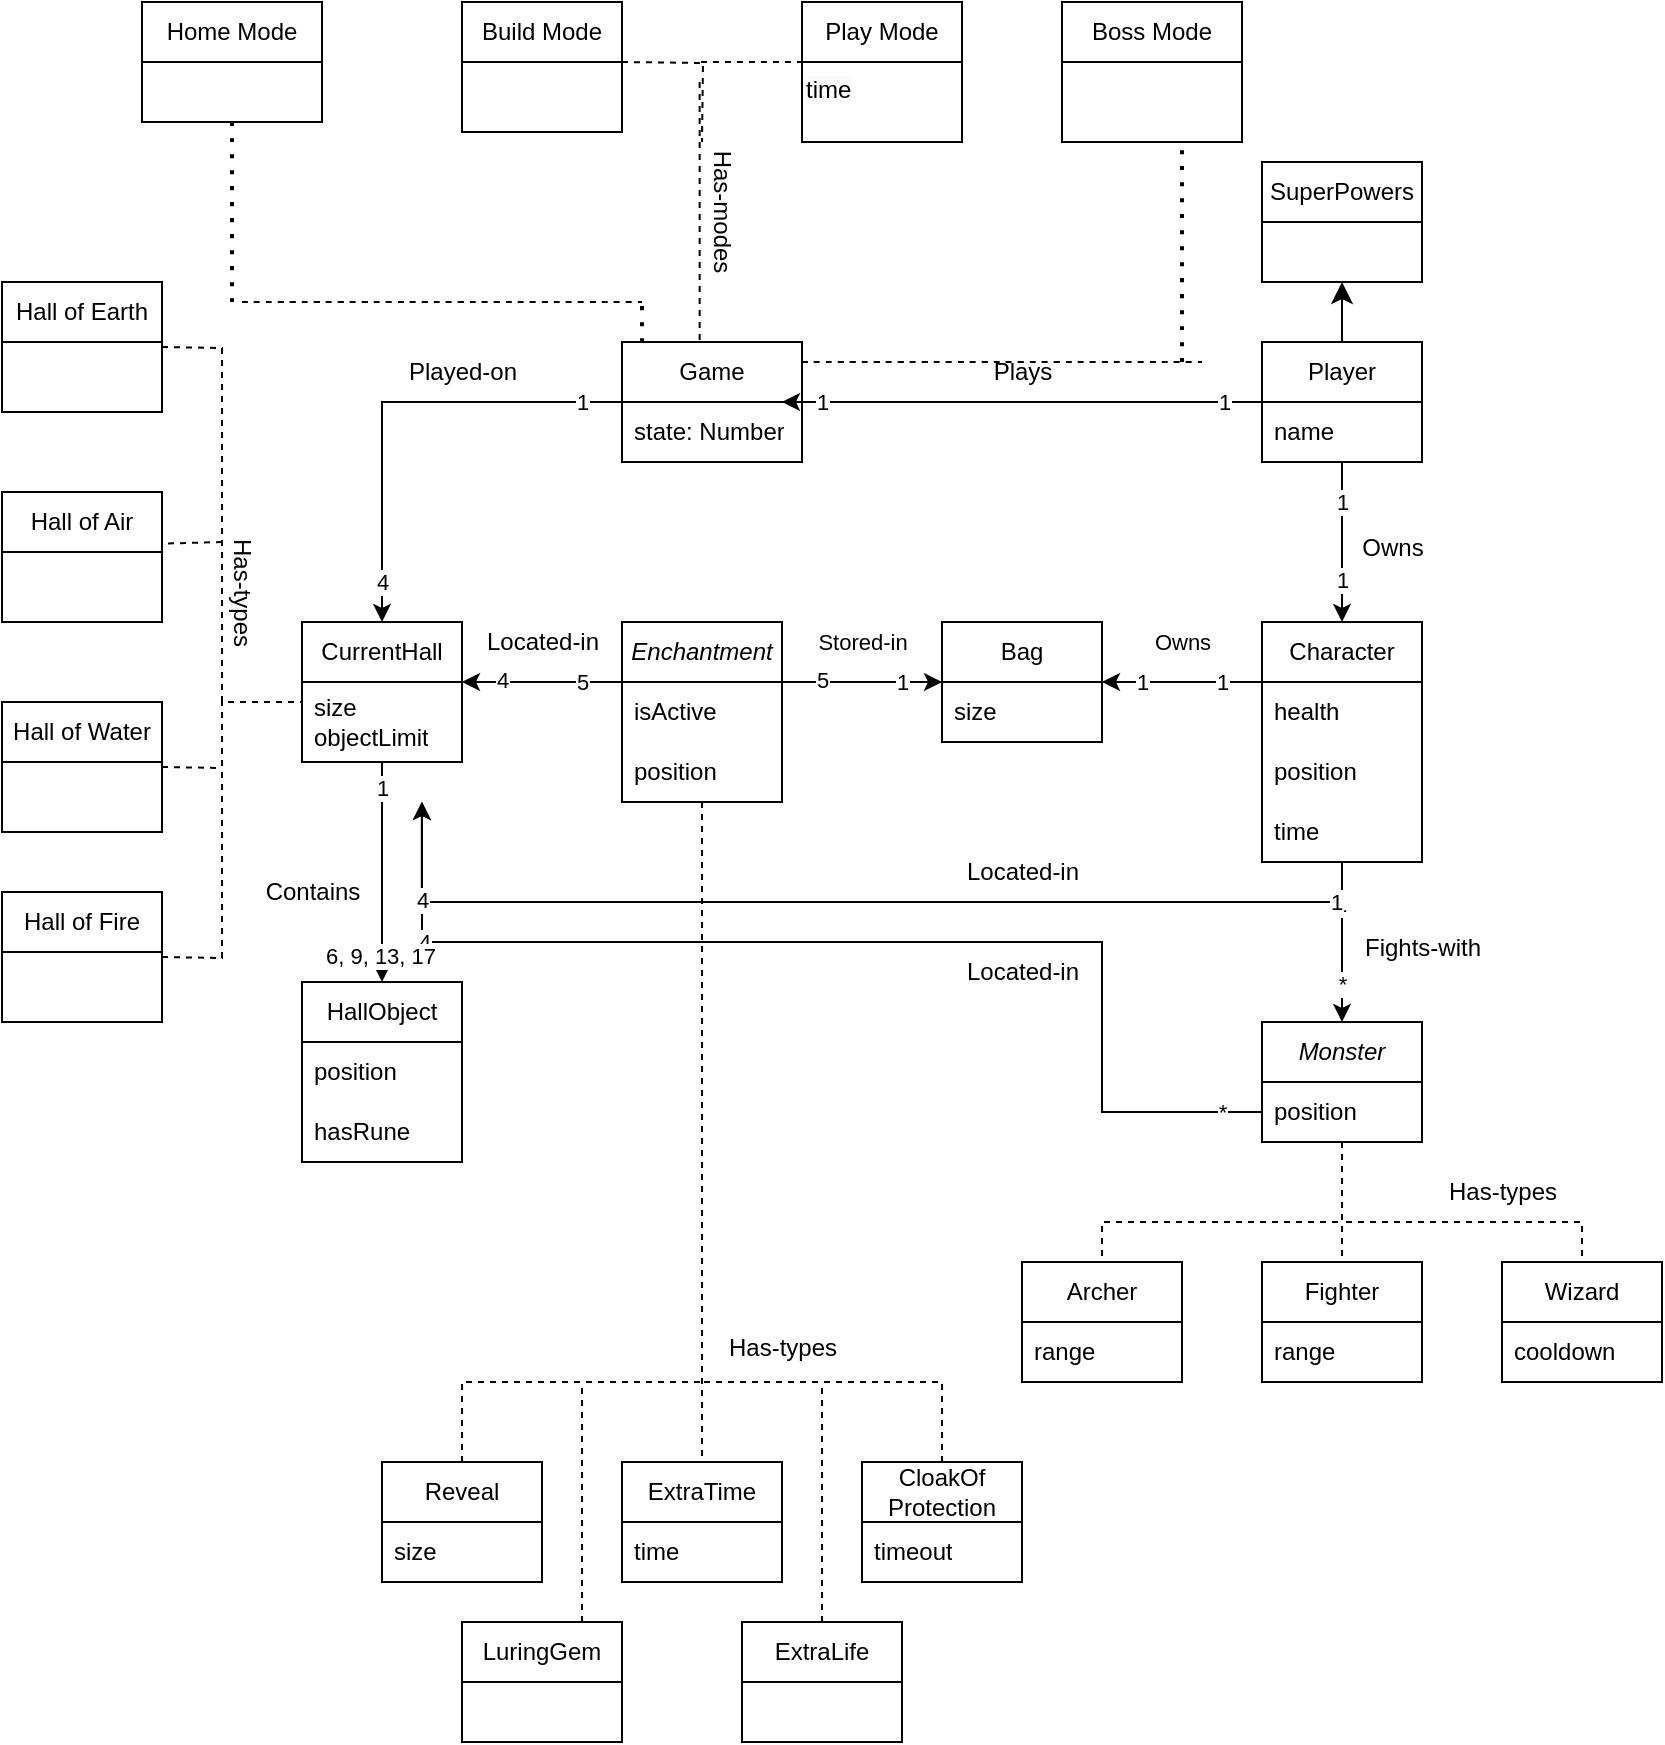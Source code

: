 <mxfile version="26.0.5">
  <diagram id="r8StI41gAjKJ_KKMtLnY" name="Detailed Domain Objects">
    <mxGraphModel dx="811" dy="632" grid="1" gridSize="10" guides="1" tooltips="1" connect="1" arrows="1" fold="1" page="1" pageScale="1" pageWidth="850" pageHeight="1100" math="0" shadow="0">
      <root>
        <mxCell id="0" />
        <mxCell id="1" parent="0" />
        <mxCell id="TjRaZC3jn_KxcwbMrIzf-22" value="" style="edgeStyle=orthogonalEdgeStyle;rounded=0;orthogonalLoop=1;jettySize=auto;html=1;" parent="1" source="0Rh8V5HHN-aJFmxf6Aqr-1" target="TjRaZC3jn_KxcwbMrIzf-15" edge="1">
          <mxGeometry relative="1" as="geometry">
            <Array as="points">
              <mxPoint x="600" y="410" />
              <mxPoint x="600" y="410" />
            </Array>
          </mxGeometry>
        </mxCell>
        <mxCell id="TjRaZC3jn_KxcwbMrIzf-27" value="1" style="edgeLabel;html=1;align=center;verticalAlign=middle;resizable=0;points=[];" parent="TjRaZC3jn_KxcwbMrIzf-22" vertex="1" connectable="0">
          <mxGeometry x="-0.741" relative="1" as="geometry">
            <mxPoint x="-10" as="offset" />
          </mxGeometry>
        </mxCell>
        <mxCell id="TjRaZC3jn_KxcwbMrIzf-28" value="1" style="edgeLabel;html=1;align=center;verticalAlign=middle;resizable=0;points=[];" parent="TjRaZC3jn_KxcwbMrIzf-22" vertex="1" connectable="0">
          <mxGeometry x="0.502" relative="1" as="geometry">
            <mxPoint as="offset" />
          </mxGeometry>
        </mxCell>
        <mxCell id="TjRaZC3jn_KxcwbMrIzf-95" value="Owns" style="edgeLabel;html=1;align=center;verticalAlign=middle;resizable=0;points=[];" parent="TjRaZC3jn_KxcwbMrIzf-22" vertex="1" connectable="0">
          <mxGeometry x="0.121" relative="1" as="geometry">
            <mxPoint x="5" y="-20" as="offset" />
          </mxGeometry>
        </mxCell>
        <mxCell id="g17bpL9wYoFB-NFb3FNg-5" style="edgeStyle=orthogonalEdgeStyle;rounded=0;orthogonalLoop=1;jettySize=auto;html=1;entryX=0.5;entryY=0;entryDx=0;entryDy=0;" parent="1" source="0Rh8V5HHN-aJFmxf6Aqr-1" target="g17bpL9wYoFB-NFb3FNg-1" edge="1">
          <mxGeometry relative="1" as="geometry" />
        </mxCell>
        <mxCell id="_4MEU1xwUwrtrg2qVa-n-15" value="1" style="edgeLabel;html=1;align=center;verticalAlign=middle;resizable=0;points=[];" parent="g17bpL9wYoFB-NFb3FNg-5" vertex="1" connectable="0">
          <mxGeometry x="-0.766" y="-1" relative="1" as="geometry">
            <mxPoint y="11" as="offset" />
          </mxGeometry>
        </mxCell>
        <mxCell id="_4MEU1xwUwrtrg2qVa-n-16" value="*" style="edgeLabel;html=1;align=center;verticalAlign=middle;resizable=0;points=[];" parent="g17bpL9wYoFB-NFb3FNg-5" vertex="1" connectable="0">
          <mxGeometry x="0.734" relative="1" as="geometry">
            <mxPoint y="-9" as="offset" />
          </mxGeometry>
        </mxCell>
        <mxCell id="0Rh8V5HHN-aJFmxf6Aqr-1" value="&lt;span style=&quot;font-weight: normal;&quot;&gt;Character&lt;/span&gt;" style="swimlane;fontStyle=1;childLayout=stackLayout;horizontal=1;startSize=30;horizontalStack=0;resizeParent=1;resizeParentMax=0;resizeLast=0;collapsible=1;marginBottom=0;whiteSpace=wrap;html=1;" parent="1" vertex="1">
          <mxGeometry x="640" y="380" width="80" height="120" as="geometry">
            <mxRectangle x="440" y="200" width="70" height="30" as="alternateBounds" />
          </mxGeometry>
        </mxCell>
        <mxCell id="0Rh8V5HHN-aJFmxf6Aqr-2" value="health" style="text;strokeColor=none;fillColor=none;align=left;verticalAlign=middle;spacingLeft=4;spacingRight=4;overflow=hidden;points=[[0,0.5],[1,0.5]];portConstraint=eastwest;rotatable=0;whiteSpace=wrap;html=1;" parent="0Rh8V5HHN-aJFmxf6Aqr-1" vertex="1">
          <mxGeometry y="30" width="80" height="30" as="geometry" />
        </mxCell>
        <mxCell id="SwJz4r6C3m7XHFzL_v_7-4" value="position" style="text;strokeColor=none;fillColor=none;align=left;verticalAlign=middle;spacingLeft=4;spacingRight=4;overflow=hidden;points=[[0,0.5],[1,0.5]];portConstraint=eastwest;rotatable=0;whiteSpace=wrap;html=1;" parent="0Rh8V5HHN-aJFmxf6Aqr-1" vertex="1">
          <mxGeometry y="60" width="80" height="30" as="geometry" />
        </mxCell>
        <mxCell id="TjRaZC3jn_KxcwbMrIzf-1" value="time" style="text;strokeColor=none;fillColor=none;align=left;verticalAlign=middle;spacingLeft=4;spacingRight=4;overflow=hidden;points=[[0,0.5],[1,0.5]];portConstraint=eastwest;rotatable=0;whiteSpace=wrap;html=1;" parent="0Rh8V5HHN-aJFmxf6Aqr-1" vertex="1">
          <mxGeometry y="90" width="80" height="30" as="geometry" />
        </mxCell>
        <mxCell id="aRfdHokwUmLGLlGSiAN2-11" style="edgeStyle=orthogonalEdgeStyle;rounded=0;orthogonalLoop=1;jettySize=auto;html=1;entryX=0.5;entryY=0;entryDx=0;entryDy=0;dashed=1;endArrow=none;endFill=0;exitX=0.5;exitY=1;exitDx=0;exitDy=0;exitPerimeter=0;" parent="1" source="aRfdHokwUmLGLlGSiAN2-21" target="aRfdHokwUmLGLlGSiAN2-3" edge="1">
          <mxGeometry relative="1" as="geometry">
            <mxPoint x="360" y="500.24" as="sourcePoint" />
          </mxGeometry>
        </mxCell>
        <mxCell id="TjRaZC3jn_KxcwbMrIzf-24" value="" style="edgeStyle=orthogonalEdgeStyle;rounded=0;orthogonalLoop=1;jettySize=auto;html=1;endArrow=none;endFill=0;startArrow=classic;startFill=1;" parent="1" source="TjRaZC3jn_KxcwbMrIzf-14" edge="1">
          <mxGeometry relative="1" as="geometry">
            <mxPoint x="400" y="410.043" as="targetPoint" />
            <Array as="points">
              <mxPoint x="460" y="410" />
              <mxPoint x="460" y="410" />
            </Array>
          </mxGeometry>
        </mxCell>
        <mxCell id="TjRaZC3jn_KxcwbMrIzf-29" value="1" style="edgeLabel;html=1;align=center;verticalAlign=middle;resizable=0;points=[];" parent="TjRaZC3jn_KxcwbMrIzf-24" vertex="1" connectable="0">
          <mxGeometry x="-0.495" relative="1" as="geometry">
            <mxPoint as="offset" />
          </mxGeometry>
        </mxCell>
        <mxCell id="TjRaZC3jn_KxcwbMrIzf-30" value="5" style="edgeLabel;html=1;align=center;verticalAlign=middle;resizable=0;points=[];" parent="TjRaZC3jn_KxcwbMrIzf-24" vertex="1" connectable="0">
          <mxGeometry x="0.5" y="-1" relative="1" as="geometry">
            <mxPoint as="offset" />
          </mxGeometry>
        </mxCell>
        <mxCell id="TjRaZC3jn_KxcwbMrIzf-14" value="Bag" style="swimlane;fontStyle=0;childLayout=stackLayout;horizontal=1;startSize=30;horizontalStack=0;resizeParent=1;resizeParentMax=0;resizeLast=0;collapsible=1;marginBottom=0;whiteSpace=wrap;html=1;" parent="1" vertex="1">
          <mxGeometry x="480" y="380" width="80" height="60" as="geometry" />
        </mxCell>
        <mxCell id="TjRaZC3jn_KxcwbMrIzf-15" value="size" style="text;strokeColor=none;fillColor=none;align=left;verticalAlign=middle;spacingLeft=4;spacingRight=4;overflow=hidden;points=[[0,0.5],[1,0.5]];portConstraint=eastwest;rotatable=0;whiteSpace=wrap;html=1;" parent="TjRaZC3jn_KxcwbMrIzf-14" vertex="1">
          <mxGeometry y="30" width="80" height="30" as="geometry" />
        </mxCell>
        <mxCell id="TjRaZC3jn_KxcwbMrIzf-96" value="Stored-in" style="edgeLabel;html=1;align=center;verticalAlign=middle;resizable=0;points=[];" parent="1" vertex="1" connectable="0">
          <mxGeometry x="440" y="390" as="geometry" />
        </mxCell>
        <mxCell id="ca2DVE8kGFUFVi8s4Go_-4" style="edgeStyle=orthogonalEdgeStyle;rounded=0;orthogonalLoop=1;jettySize=auto;html=1;entryX=0.5;entryY=0;entryDx=0;entryDy=0;" parent="1" source="ca2DVE8kGFUFVi8s4Go_-1" target="0Rh8V5HHN-aJFmxf6Aqr-1" edge="1">
          <mxGeometry relative="1" as="geometry" />
        </mxCell>
        <mxCell id="ca2DVE8kGFUFVi8s4Go_-6" value="1" style="edgeLabel;html=1;align=center;verticalAlign=middle;resizable=0;points=[];" parent="ca2DVE8kGFUFVi8s4Go_-4" vertex="1" connectable="0">
          <mxGeometry x="-0.512" relative="1" as="geometry">
            <mxPoint as="offset" />
          </mxGeometry>
        </mxCell>
        <mxCell id="ca2DVE8kGFUFVi8s4Go_-7" value="1" style="edgeLabel;html=1;align=center;verticalAlign=middle;resizable=0;points=[];" parent="ca2DVE8kGFUFVi8s4Go_-4" vertex="1" connectable="0">
          <mxGeometry x="0.457" y="1" relative="1" as="geometry">
            <mxPoint x="-1" as="offset" />
          </mxGeometry>
        </mxCell>
        <mxCell id="ca2DVE8kGFUFVi8s4Go_-1" value="Player" style="swimlane;fontStyle=0;childLayout=stackLayout;horizontal=1;startSize=30;horizontalStack=0;resizeParent=1;resizeParentMax=0;resizeLast=0;collapsible=1;marginBottom=0;whiteSpace=wrap;html=1;" parent="1" vertex="1">
          <mxGeometry x="640" y="240" width="80" height="60" as="geometry">
            <mxRectangle x="90" y="220" width="70" height="30" as="alternateBounds" />
          </mxGeometry>
        </mxCell>
        <mxCell id="ca2DVE8kGFUFVi8s4Go_-2" value="name" style="text;strokeColor=none;fillColor=none;align=left;verticalAlign=middle;spacingLeft=4;spacingRight=4;overflow=hidden;points=[[0,0.5],[1,0.5]];portConstraint=eastwest;rotatable=0;whiteSpace=wrap;html=1;" parent="ca2DVE8kGFUFVi8s4Go_-1" vertex="1">
          <mxGeometry y="30" width="80" height="30" as="geometry" />
        </mxCell>
        <mxCell id="ca2DVE8kGFUFVi8s4Go_-8" value="Owns" style="text;html=1;align=center;verticalAlign=middle;resizable=0;points=[];autosize=1;strokeColor=none;fillColor=none;" parent="1" vertex="1">
          <mxGeometry x="680" y="328" width="50" height="30" as="geometry" />
        </mxCell>
        <mxCell id="_4MEU1xwUwrtrg2qVa-n-11" style="edgeStyle=orthogonalEdgeStyle;rounded=0;orthogonalLoop=1;jettySize=auto;html=1;entryX=0.5;entryY=0;entryDx=0;entryDy=0;endArrow=none;endFill=0;dashed=1;" parent="1" source="g17bpL9wYoFB-NFb3FNg-1" target="_4MEU1xwUwrtrg2qVa-n-4" edge="1">
          <mxGeometry relative="1" as="geometry" />
        </mxCell>
        <mxCell id="_4MEU1xwUwrtrg2qVa-n-12" style="edgeStyle=orthogonalEdgeStyle;rounded=0;orthogonalLoop=1;jettySize=auto;html=1;entryX=0.5;entryY=0;entryDx=0;entryDy=0;endArrow=none;endFill=0;dashed=1;" parent="1" source="g17bpL9wYoFB-NFb3FNg-1" target="_4MEU1xwUwrtrg2qVa-n-1" edge="1">
          <mxGeometry relative="1" as="geometry">
            <Array as="points">
              <mxPoint x="680" y="680" />
              <mxPoint x="560" y="680" />
            </Array>
          </mxGeometry>
        </mxCell>
        <mxCell id="_4MEU1xwUwrtrg2qVa-n-13" style="edgeStyle=orthogonalEdgeStyle;rounded=0;orthogonalLoop=1;jettySize=auto;html=1;endArrow=none;endFill=0;dashed=1;" parent="1" source="g17bpL9wYoFB-NFb3FNg-1" target="_4MEU1xwUwrtrg2qVa-n-7" edge="1">
          <mxGeometry relative="1" as="geometry">
            <Array as="points">
              <mxPoint x="680" y="680" />
              <mxPoint x="800" y="680" />
            </Array>
          </mxGeometry>
        </mxCell>
        <mxCell id="g17bpL9wYoFB-NFb3FNg-1" value="&lt;i&gt;Monster&lt;/i&gt;" style="swimlane;fontStyle=0;childLayout=stackLayout;horizontal=1;startSize=30;horizontalStack=0;resizeParent=1;resizeParentMax=0;resizeLast=0;collapsible=1;marginBottom=0;whiteSpace=wrap;html=1;" parent="1" vertex="1">
          <mxGeometry x="640" y="580" width="80" height="60" as="geometry" />
        </mxCell>
        <mxCell id="gsJrrwT2Hb-L0x3gSjcv-2" style="edgeStyle=orthogonalEdgeStyle;rounded=0;orthogonalLoop=1;jettySize=auto;html=1;" parent="g17bpL9wYoFB-NFb3FNg-1" source="g17bpL9wYoFB-NFb3FNg-2" edge="1">
          <mxGeometry relative="1" as="geometry">
            <mxPoint x="-420" y="-110" as="targetPoint" />
            <Array as="points">
              <mxPoint x="-80" y="45" />
              <mxPoint x="-80" y="-40" />
              <mxPoint x="-420" y="-40" />
            </Array>
          </mxGeometry>
        </mxCell>
        <mxCell id="gsJrrwT2Hb-L0x3gSjcv-3" value="4" style="edgeLabel;html=1;align=center;verticalAlign=middle;resizable=0;points=[];" parent="gsJrrwT2Hb-L0x3gSjcv-2" vertex="1" connectable="0">
          <mxGeometry x="0.754" relative="1" as="geometry">
            <mxPoint as="offset" />
          </mxGeometry>
        </mxCell>
        <mxCell id="gsJrrwT2Hb-L0x3gSjcv-4" value="*" style="edgeLabel;html=1;align=center;verticalAlign=middle;resizable=0;points=[];" parent="gsJrrwT2Hb-L0x3gSjcv-2" vertex="1" connectable="0">
          <mxGeometry x="-0.931" relative="1" as="geometry">
            <mxPoint as="offset" />
          </mxGeometry>
        </mxCell>
        <mxCell id="g17bpL9wYoFB-NFb3FNg-2" value="position" style="text;strokeColor=none;fillColor=none;align=left;verticalAlign=middle;spacingLeft=4;spacingRight=4;overflow=hidden;points=[[0,0.5],[1,0.5]];portConstraint=eastwest;rotatable=0;whiteSpace=wrap;html=1;" parent="g17bpL9wYoFB-NFb3FNg-1" vertex="1">
          <mxGeometry y="30" width="80" height="30" as="geometry" />
        </mxCell>
        <mxCell id="g17bpL9wYoFB-NFb3FNg-6" value="Fights-with" style="text;html=1;align=center;verticalAlign=middle;resizable=0;points=[];autosize=1;strokeColor=none;fillColor=none;" parent="1" vertex="1">
          <mxGeometry x="680" y="528" width="80" height="30" as="geometry" />
        </mxCell>
        <mxCell id="_4MEU1xwUwrtrg2qVa-n-1" value="Archer" style="swimlane;fontStyle=0;childLayout=stackLayout;horizontal=1;startSize=30;horizontalStack=0;resizeParent=1;resizeParentMax=0;resizeLast=0;collapsible=1;marginBottom=0;whiteSpace=wrap;html=1;" parent="1" vertex="1">
          <mxGeometry x="520" y="700" width="80" height="60" as="geometry" />
        </mxCell>
        <mxCell id="_4MEU1xwUwrtrg2qVa-n-2" value="range" style="text;strokeColor=none;fillColor=none;align=left;verticalAlign=middle;spacingLeft=4;spacingRight=4;overflow=hidden;points=[[0,0.5],[1,0.5]];portConstraint=eastwest;rotatable=0;whiteSpace=wrap;html=1;" parent="_4MEU1xwUwrtrg2qVa-n-1" vertex="1">
          <mxGeometry y="30" width="80" height="30" as="geometry" />
        </mxCell>
        <mxCell id="_4MEU1xwUwrtrg2qVa-n-4" value="Fighter" style="swimlane;fontStyle=0;childLayout=stackLayout;horizontal=1;startSize=30;horizontalStack=0;resizeParent=1;resizeParentMax=0;resizeLast=0;collapsible=1;marginBottom=0;whiteSpace=wrap;html=1;" parent="1" vertex="1">
          <mxGeometry x="640" y="700" width="80" height="60" as="geometry" />
        </mxCell>
        <mxCell id="ItgQDGXRKdamBDzKoLlT-3" value="range" style="text;strokeColor=none;fillColor=none;align=left;verticalAlign=middle;spacingLeft=4;spacingRight=4;overflow=hidden;points=[[0,0.5],[1,0.5]];portConstraint=eastwest;rotatable=0;whiteSpace=wrap;html=1;" parent="_4MEU1xwUwrtrg2qVa-n-4" vertex="1">
          <mxGeometry y="30" width="80" height="30" as="geometry" />
        </mxCell>
        <mxCell id="_4MEU1xwUwrtrg2qVa-n-7" value="Wizard" style="swimlane;fontStyle=0;childLayout=stackLayout;horizontal=1;startSize=30;horizontalStack=0;resizeParent=1;resizeParentMax=0;resizeLast=0;collapsible=1;marginBottom=0;whiteSpace=wrap;html=1;" parent="1" vertex="1">
          <mxGeometry x="760" y="700" width="80" height="60" as="geometry" />
        </mxCell>
        <mxCell id="_4MEU1xwUwrtrg2qVa-n-9" value="cooldown" style="text;strokeColor=none;fillColor=none;align=left;verticalAlign=middle;spacingLeft=4;spacingRight=4;overflow=hidden;points=[[0,0.5],[1,0.5]];portConstraint=eastwest;rotatable=0;whiteSpace=wrap;html=1;" parent="_4MEU1xwUwrtrg2qVa-n-7" vertex="1">
          <mxGeometry y="30" width="80" height="30" as="geometry" />
        </mxCell>
        <mxCell id="_4MEU1xwUwrtrg2qVa-n-14" value="Has-types" style="text;html=1;align=center;verticalAlign=middle;resizable=0;points=[];autosize=1;strokeColor=none;fillColor=none;" parent="1" vertex="1">
          <mxGeometry x="720" y="650" width="80" height="30" as="geometry" />
        </mxCell>
        <mxCell id="_x8hiutBH-JmUz55GsaO-1" value="&lt;span style=&quot;font-weight: 400;&quot;&gt;Game&lt;/span&gt;" style="swimlane;fontStyle=1;childLayout=stackLayout;horizontal=1;startSize=30;horizontalStack=0;resizeParent=1;resizeParentMax=0;resizeLast=0;collapsible=1;marginBottom=0;whiteSpace=wrap;html=1;" parent="1" vertex="1">
          <mxGeometry x="320" y="240" width="90" height="60" as="geometry">
            <mxRectangle x="90" y="220" width="70" height="30" as="alternateBounds" />
          </mxGeometry>
        </mxCell>
        <mxCell id="ItgQDGXRKdamBDzKoLlT-4" value="state: Number" style="text;strokeColor=none;fillColor=none;align=left;verticalAlign=middle;spacingLeft=4;spacingRight=4;overflow=hidden;points=[[0,0.5],[1,0.5]];portConstraint=eastwest;rotatable=0;whiteSpace=wrap;html=1;" parent="_x8hiutBH-JmUz55GsaO-1" vertex="1">
          <mxGeometry y="30" width="90" height="30" as="geometry" />
        </mxCell>
        <mxCell id="810sG7xn7kx9q1Y_Kwxc-1" style="edgeStyle=orthogonalEdgeStyle;rounded=0;orthogonalLoop=1;jettySize=auto;html=1;" parent="1" source="ca2DVE8kGFUFVi8s4Go_-2" edge="1">
          <mxGeometry relative="1" as="geometry">
            <mxPoint x="400" y="270" as="targetPoint" />
            <Array as="points">
              <mxPoint x="400" y="270" />
            </Array>
          </mxGeometry>
        </mxCell>
        <mxCell id="810sG7xn7kx9q1Y_Kwxc-2" value="1" style="edgeLabel;html=1;align=center;verticalAlign=middle;resizable=0;points=[];" parent="810sG7xn7kx9q1Y_Kwxc-1" vertex="1" connectable="0">
          <mxGeometry x="-0.836" relative="1" as="geometry">
            <mxPoint as="offset" />
          </mxGeometry>
        </mxCell>
        <mxCell id="810sG7xn7kx9q1Y_Kwxc-3" value="1" style="edgeLabel;html=1;align=center;verticalAlign=middle;resizable=0;points=[];" parent="810sG7xn7kx9q1Y_Kwxc-1" vertex="1" connectable="0">
          <mxGeometry x="0.833" relative="1" as="geometry">
            <mxPoint as="offset" />
          </mxGeometry>
        </mxCell>
        <mxCell id="810sG7xn7kx9q1Y_Kwxc-4" value="Plays" style="text;html=1;align=center;verticalAlign=middle;resizable=0;points=[];autosize=1;strokeColor=none;fillColor=none;" parent="1" vertex="1">
          <mxGeometry x="495" y="240" width="50" height="30" as="geometry" />
        </mxCell>
        <mxCell id="b-oPddhFN45rorg31LUu-21" style="edgeStyle=orthogonalEdgeStyle;rounded=0;orthogonalLoop=1;jettySize=auto;html=1;entryX=0.5;entryY=0;entryDx=0;entryDy=0;" parent="1" source="810sG7xn7kx9q1Y_Kwxc-10" target="b-oPddhFN45rorg31LUu-17" edge="1">
          <mxGeometry relative="1" as="geometry" />
        </mxCell>
        <mxCell id="b-oPddhFN45rorg31LUu-22" value="1" style="edgeLabel;html=1;align=center;verticalAlign=middle;resizable=0;points=[];" parent="b-oPddhFN45rorg31LUu-21" vertex="1" connectable="0">
          <mxGeometry x="-0.771" relative="1" as="geometry">
            <mxPoint as="offset" />
          </mxGeometry>
        </mxCell>
        <mxCell id="b-oPddhFN45rorg31LUu-23" value="6, 9, 13, 17" style="edgeLabel;html=1;align=center;verticalAlign=middle;resizable=0;points=[];" parent="b-oPddhFN45rorg31LUu-21" vertex="1" connectable="0">
          <mxGeometry x="0.761" y="-1" relative="1" as="geometry">
            <mxPoint as="offset" />
          </mxGeometry>
        </mxCell>
        <mxCell id="810sG7xn7kx9q1Y_Kwxc-10" value="&lt;span style=&quot;font-weight: normal;&quot;&gt;CurrentHall&lt;/span&gt;" style="swimlane;fontStyle=1;childLayout=stackLayout;horizontal=1;startSize=30;horizontalStack=0;resizeParent=1;resizeParentMax=0;resizeLast=0;collapsible=1;marginBottom=0;whiteSpace=wrap;html=1;" parent="1" vertex="1">
          <mxGeometry x="160" y="380" width="80" height="70" as="geometry">
            <mxRectangle x="90" y="220" width="70" height="30" as="alternateBounds" />
          </mxGeometry>
        </mxCell>
        <mxCell id="810sG7xn7kx9q1Y_Kwxc-11" value="size&lt;div&gt;objectLimit&lt;/div&gt;" style="text;strokeColor=none;fillColor=none;align=left;verticalAlign=middle;spacingLeft=4;spacingRight=4;overflow=hidden;points=[[0,0.5],[1,0.5]];portConstraint=eastwest;rotatable=0;whiteSpace=wrap;html=1;" parent="810sG7xn7kx9q1Y_Kwxc-10" vertex="1">
          <mxGeometry y="30" width="80" height="40" as="geometry" />
        </mxCell>
        <mxCell id="810sG7xn7kx9q1Y_Kwxc-13" style="edgeStyle=orthogonalEdgeStyle;rounded=0;orthogonalLoop=1;jettySize=auto;html=1;" parent="1" edge="1">
          <mxGeometry relative="1" as="geometry">
            <mxPoint x="320" y="410.043" as="sourcePoint" />
            <mxPoint x="240" y="410" as="targetPoint" />
            <Array as="points">
              <mxPoint x="240" y="410" />
            </Array>
          </mxGeometry>
        </mxCell>
        <mxCell id="810sG7xn7kx9q1Y_Kwxc-15" value="5" style="edgeLabel;html=1;align=center;verticalAlign=middle;resizable=0;points=[];" parent="810sG7xn7kx9q1Y_Kwxc-13" vertex="1" connectable="0">
          <mxGeometry x="-0.747" relative="1" as="geometry">
            <mxPoint x="-10" as="offset" />
          </mxGeometry>
        </mxCell>
        <mxCell id="810sG7xn7kx9q1Y_Kwxc-16" value="4" style="edgeLabel;html=1;align=center;verticalAlign=middle;resizable=0;points=[];" parent="810sG7xn7kx9q1Y_Kwxc-13" vertex="1" connectable="0">
          <mxGeometry x="0.513" y="-1" relative="1" as="geometry">
            <mxPoint as="offset" />
          </mxGeometry>
        </mxCell>
        <mxCell id="810sG7xn7kx9q1Y_Kwxc-14" style="edgeStyle=orthogonalEdgeStyle;rounded=0;orthogonalLoop=1;jettySize=auto;html=1;entryX=0.5;entryY=0;entryDx=0;entryDy=0;" parent="1" target="810sG7xn7kx9q1Y_Kwxc-10" edge="1">
          <mxGeometry relative="1" as="geometry">
            <mxPoint x="320" y="270" as="sourcePoint" />
            <Array as="points">
              <mxPoint x="200" y="270" />
            </Array>
          </mxGeometry>
        </mxCell>
        <mxCell id="810sG7xn7kx9q1Y_Kwxc-18" value="1" style="edgeLabel;html=1;align=center;verticalAlign=middle;resizable=0;points=[];" parent="810sG7xn7kx9q1Y_Kwxc-14" vertex="1" connectable="0">
          <mxGeometry x="-0.827" relative="1" as="geometry">
            <mxPoint as="offset" />
          </mxGeometry>
        </mxCell>
        <mxCell id="810sG7xn7kx9q1Y_Kwxc-19" value="4" style="edgeLabel;html=1;align=center;verticalAlign=middle;resizable=0;points=[];" parent="810sG7xn7kx9q1Y_Kwxc-14" vertex="1" connectable="0">
          <mxGeometry x="0.824" relative="1" as="geometry">
            <mxPoint as="offset" />
          </mxGeometry>
        </mxCell>
        <mxCell id="810sG7xn7kx9q1Y_Kwxc-17" value="Located-in" style="text;html=1;align=center;verticalAlign=middle;resizable=0;points=[];autosize=1;strokeColor=none;fillColor=none;" parent="1" vertex="1">
          <mxGeometry x="240" y="375" width="80" height="30" as="geometry" />
        </mxCell>
        <mxCell id="810sG7xn7kx9q1Y_Kwxc-20" value="Played-on" style="text;html=1;align=center;verticalAlign=middle;resizable=0;points=[];autosize=1;strokeColor=none;fillColor=none;" parent="1" vertex="1">
          <mxGeometry x="200" y="240" width="80" height="30" as="geometry" />
        </mxCell>
        <mxCell id="b-oPddhFN45rorg31LUu-1" style="edgeStyle=orthogonalEdgeStyle;rounded=0;orthogonalLoop=1;jettySize=auto;html=1;entryX=0.749;entryY=0.995;entryDx=0;entryDy=0;entryPerimeter=0;" parent="1" source="0Rh8V5HHN-aJFmxf6Aqr-1" edge="1">
          <mxGeometry relative="1" as="geometry">
            <Array as="points">
              <mxPoint x="680" y="520" />
              <mxPoint x="220" y="520" />
            </Array>
            <mxPoint x="219.92" y="469.85" as="targetPoint" />
          </mxGeometry>
        </mxCell>
        <mxCell id="b-oPddhFN45rorg31LUu-2" value="1" style="edgeLabel;html=1;align=center;verticalAlign=middle;resizable=0;points=[];" parent="b-oPddhFN45rorg31LUu-1" vertex="1" connectable="0">
          <mxGeometry x="-0.912" relative="1" as="geometry">
            <mxPoint as="offset" />
          </mxGeometry>
        </mxCell>
        <mxCell id="b-oPddhFN45rorg31LUu-3" value="4" style="edgeLabel;html=1;align=center;verticalAlign=middle;resizable=0;points=[];" parent="b-oPddhFN45rorg31LUu-1" vertex="1" connectable="0">
          <mxGeometry x="0.816" relative="1" as="geometry">
            <mxPoint as="offset" />
          </mxGeometry>
        </mxCell>
        <mxCell id="b-oPddhFN45rorg31LUu-17" value="&lt;span style=&quot;font-weight: 400;&quot;&gt;HallObject&lt;/span&gt;" style="swimlane;fontStyle=1;childLayout=stackLayout;horizontal=1;startSize=30;horizontalStack=0;resizeParent=1;resizeParentMax=0;resizeLast=0;collapsible=1;marginBottom=0;whiteSpace=wrap;html=1;" parent="1" vertex="1">
          <mxGeometry x="160" y="560" width="80" height="90" as="geometry">
            <mxRectangle x="440" y="200" width="70" height="30" as="alternateBounds" />
          </mxGeometry>
        </mxCell>
        <mxCell id="b-oPddhFN45rorg31LUu-19" value="position" style="text;strokeColor=none;fillColor=none;align=left;verticalAlign=middle;spacingLeft=4;spacingRight=4;overflow=hidden;points=[[0,0.5],[1,0.5]];portConstraint=eastwest;rotatable=0;whiteSpace=wrap;html=1;" parent="b-oPddhFN45rorg31LUu-17" vertex="1">
          <mxGeometry y="30" width="80" height="30" as="geometry" />
        </mxCell>
        <mxCell id="b-oPddhFN45rorg31LUu-20" value="hasRune" style="text;strokeColor=none;fillColor=none;align=left;verticalAlign=middle;spacingLeft=4;spacingRight=4;overflow=hidden;points=[[0,0.5],[1,0.5]];portConstraint=eastwest;rotatable=0;whiteSpace=wrap;html=1;" parent="b-oPddhFN45rorg31LUu-17" vertex="1">
          <mxGeometry y="60" width="80" height="30" as="geometry" />
        </mxCell>
        <mxCell id="b-oPddhFN45rorg31LUu-25" value="Contains" style="text;html=1;align=center;verticalAlign=middle;resizable=0;points=[];autosize=1;strokeColor=none;fillColor=none;" parent="1" vertex="1">
          <mxGeometry x="130" y="500" width="70" height="30" as="geometry" />
        </mxCell>
        <mxCell id="b-oPddhFN45rorg31LUu-26" value="Located-in" style="text;html=1;align=center;verticalAlign=middle;resizable=0;points=[];autosize=1;strokeColor=none;fillColor=none;" parent="1" vertex="1">
          <mxGeometry x="480" y="490" width="80" height="30" as="geometry" />
        </mxCell>
        <mxCell id="aRfdHokwUmLGLlGSiAN2-14" style="edgeStyle=orthogonalEdgeStyle;rounded=0;orthogonalLoop=1;jettySize=auto;html=1;endArrow=none;endFill=0;dashed=1;" parent="1" source="aRfdHokwUmLGLlGSiAN2-1" edge="1">
          <mxGeometry relative="1" as="geometry">
            <mxPoint x="360" y="760" as="targetPoint" />
            <Array as="points">
              <mxPoint x="240" y="760" />
            </Array>
          </mxGeometry>
        </mxCell>
        <mxCell id="aRfdHokwUmLGLlGSiAN2-1" value="Reveal" style="swimlane;fontStyle=0;childLayout=stackLayout;horizontal=1;startSize=30;horizontalStack=0;resizeParent=1;resizeParentMax=0;resizeLast=0;collapsible=1;marginBottom=0;whiteSpace=wrap;html=1;" parent="1" vertex="1">
          <mxGeometry x="200" y="800" width="80" height="60" as="geometry" />
        </mxCell>
        <mxCell id="aRfdHokwUmLGLlGSiAN2-2" value="size" style="text;strokeColor=none;fillColor=none;align=left;verticalAlign=middle;spacingLeft=4;spacingRight=4;overflow=hidden;points=[[0,0.5],[1,0.5]];portConstraint=eastwest;rotatable=0;whiteSpace=wrap;html=1;" parent="aRfdHokwUmLGLlGSiAN2-1" vertex="1">
          <mxGeometry y="30" width="80" height="30" as="geometry" />
        </mxCell>
        <mxCell id="aRfdHokwUmLGLlGSiAN2-3" value="ExtraTime" style="swimlane;fontStyle=0;childLayout=stackLayout;horizontal=1;startSize=30;horizontalStack=0;resizeParent=1;resizeParentMax=0;resizeLast=0;collapsible=1;marginBottom=0;whiteSpace=wrap;html=1;" parent="1" vertex="1">
          <mxGeometry x="320" y="800" width="80" height="60" as="geometry" />
        </mxCell>
        <mxCell id="aRfdHokwUmLGLlGSiAN2-4" value="time" style="text;strokeColor=none;fillColor=none;align=left;verticalAlign=middle;spacingLeft=4;spacingRight=4;overflow=hidden;points=[[0,0.5],[1,0.5]];portConstraint=eastwest;rotatable=0;whiteSpace=wrap;html=1;" parent="aRfdHokwUmLGLlGSiAN2-3" vertex="1">
          <mxGeometry y="30" width="80" height="30" as="geometry" />
        </mxCell>
        <mxCell id="aRfdHokwUmLGLlGSiAN2-15" style="edgeStyle=orthogonalEdgeStyle;rounded=0;orthogonalLoop=1;jettySize=auto;html=1;endArrow=none;endFill=0;dashed=1;" parent="1" source="aRfdHokwUmLGLlGSiAN2-5" edge="1">
          <mxGeometry relative="1" as="geometry">
            <mxPoint x="360" y="760" as="targetPoint" />
            <Array as="points">
              <mxPoint x="480" y="760" />
            </Array>
          </mxGeometry>
        </mxCell>
        <mxCell id="aRfdHokwUmLGLlGSiAN2-5" value="CloakOf&lt;div&gt;Protection&lt;/div&gt;" style="swimlane;fontStyle=0;childLayout=stackLayout;horizontal=1;startSize=30;horizontalStack=0;resizeParent=1;resizeParentMax=0;resizeLast=0;collapsible=1;marginBottom=0;whiteSpace=wrap;html=1;" parent="1" vertex="1">
          <mxGeometry x="440" y="800" width="80" height="60" as="geometry" />
        </mxCell>
        <mxCell id="aRfdHokwUmLGLlGSiAN2-27" value="timeout" style="text;strokeColor=none;fillColor=none;align=left;verticalAlign=middle;spacingLeft=4;spacingRight=4;overflow=hidden;points=[[0,0.5],[1,0.5]];portConstraint=eastwest;rotatable=0;whiteSpace=wrap;html=1;" parent="aRfdHokwUmLGLlGSiAN2-5" vertex="1">
          <mxGeometry y="30" width="80" height="30" as="geometry" />
        </mxCell>
        <mxCell id="aRfdHokwUmLGLlGSiAN2-16" style="edgeStyle=orthogonalEdgeStyle;rounded=0;orthogonalLoop=1;jettySize=auto;html=1;endArrow=none;endFill=0;dashed=1;" parent="1" source="aRfdHokwUmLGLlGSiAN2-7" edge="1">
          <mxGeometry relative="1" as="geometry">
            <mxPoint x="300.0" y="760" as="targetPoint" />
            <Array as="points">
              <mxPoint x="300" y="850" />
              <mxPoint x="300" y="850" />
            </Array>
          </mxGeometry>
        </mxCell>
        <mxCell id="aRfdHokwUmLGLlGSiAN2-7" value="LuringGem" style="swimlane;fontStyle=0;childLayout=stackLayout;horizontal=1;startSize=30;horizontalStack=0;resizeParent=1;resizeParentMax=0;resizeLast=0;collapsible=1;marginBottom=0;whiteSpace=wrap;html=1;" parent="1" vertex="1">
          <mxGeometry x="240" y="880" width="80" height="60" as="geometry" />
        </mxCell>
        <mxCell id="aRfdHokwUmLGLlGSiAN2-17" style="edgeStyle=orthogonalEdgeStyle;rounded=0;orthogonalLoop=1;jettySize=auto;html=1;endArrow=none;endFill=0;dashed=1;" parent="1" source="aRfdHokwUmLGLlGSiAN2-9" edge="1">
          <mxGeometry relative="1" as="geometry">
            <mxPoint x="420" y="760" as="targetPoint" />
          </mxGeometry>
        </mxCell>
        <mxCell id="aRfdHokwUmLGLlGSiAN2-9" value="ExtraLife" style="swimlane;fontStyle=0;childLayout=stackLayout;horizontal=1;startSize=30;horizontalStack=0;resizeParent=1;resizeParentMax=0;resizeLast=0;collapsible=1;marginBottom=0;whiteSpace=wrap;html=1;" parent="1" vertex="1">
          <mxGeometry x="380" y="880" width="80" height="60" as="geometry" />
        </mxCell>
        <mxCell id="aRfdHokwUmLGLlGSiAN2-18" value="Has-types" style="text;html=1;align=center;verticalAlign=middle;resizable=0;points=[];autosize=1;strokeColor=none;fillColor=none;" parent="1" vertex="1">
          <mxGeometry x="360" y="728" width="80" height="30" as="geometry" />
        </mxCell>
        <mxCell id="aRfdHokwUmLGLlGSiAN2-19" value="&lt;i style=&quot;font-weight: 400;&quot;&gt;Enchantment&lt;/i&gt;" style="swimlane;fontStyle=1;childLayout=stackLayout;horizontal=1;startSize=30;horizontalStack=0;resizeParent=1;resizeParentMax=0;resizeLast=0;collapsible=1;marginBottom=0;whiteSpace=wrap;html=1;" parent="1" vertex="1">
          <mxGeometry x="320" y="380" width="80" height="90" as="geometry">
            <mxRectangle x="440" y="200" width="70" height="30" as="alternateBounds" />
          </mxGeometry>
        </mxCell>
        <mxCell id="aRfdHokwUmLGLlGSiAN2-20" value="isActive" style="text;strokeColor=none;fillColor=none;align=left;verticalAlign=middle;spacingLeft=4;spacingRight=4;overflow=hidden;points=[[0,0.5],[1,0.5]];portConstraint=eastwest;rotatable=0;whiteSpace=wrap;html=1;" parent="aRfdHokwUmLGLlGSiAN2-19" vertex="1">
          <mxGeometry y="30" width="80" height="30" as="geometry" />
        </mxCell>
        <mxCell id="aRfdHokwUmLGLlGSiAN2-21" value="position" style="text;strokeColor=none;fillColor=none;align=left;verticalAlign=middle;spacingLeft=4;spacingRight=4;overflow=hidden;points=[[0,0.5],[1,0.5]];portConstraint=eastwest;rotatable=0;whiteSpace=wrap;html=1;" parent="aRfdHokwUmLGLlGSiAN2-19" vertex="1">
          <mxGeometry y="60" width="80" height="30" as="geometry" />
        </mxCell>
        <mxCell id="aRfdHokwUmLGLlGSiAN2-26" value="Located-in" style="text;html=1;align=center;verticalAlign=middle;resizable=0;points=[];autosize=1;strokeColor=none;fillColor=none;" parent="1" vertex="1">
          <mxGeometry x="480" y="540" width="80" height="30" as="geometry" />
        </mxCell>
        <mxCell id="FLeqi9LknqKmzmqTHx1G-4" style="edgeStyle=orthogonalEdgeStyle;rounded=0;orthogonalLoop=1;jettySize=auto;html=1;dashed=1;endArrow=none;endFill=0;exitX=0.5;exitY=1.008;exitDx=0;exitDy=0;exitPerimeter=0;" parent="1" edge="1">
          <mxGeometry relative="1" as="geometry">
            <mxPoint x="358.82" y="110" as="sourcePoint" />
            <mxPoint x="358.82" y="240" as="targetPoint" />
          </mxGeometry>
        </mxCell>
        <mxCell id="FLeqi9LknqKmzmqTHx1G-5" style="edgeStyle=orthogonalEdgeStyle;rounded=0;orthogonalLoop=1;jettySize=auto;html=1;dashed=1;endArrow=none;endFill=0;" parent="1" edge="1">
          <mxGeometry relative="1" as="geometry">
            <mxPoint x="320" y="100" as="sourcePoint" />
            <mxPoint x="360" y="140" as="targetPoint" />
          </mxGeometry>
        </mxCell>
        <mxCell id="FLeqi9LknqKmzmqTHx1G-6" style="edgeStyle=orthogonalEdgeStyle;rounded=0;orthogonalLoop=1;jettySize=auto;html=1;dashed=1;endArrow=none;endFill=0;" parent="1" edge="1">
          <mxGeometry relative="1" as="geometry">
            <mxPoint x="359.47" y="100" as="sourcePoint" />
            <mxPoint x="410" y="100" as="targetPoint" />
          </mxGeometry>
        </mxCell>
        <mxCell id="FLeqi9LknqKmzmqTHx1G-7" value="&lt;span style=&quot;font-weight: 400;&quot;&gt;Play Mode&lt;/span&gt;" style="swimlane;fontStyle=1;childLayout=stackLayout;horizontal=1;startSize=30;horizontalStack=0;resizeParent=1;resizeParentMax=0;resizeLast=0;collapsible=1;marginBottom=0;whiteSpace=wrap;html=1;" parent="1" vertex="1">
          <mxGeometry x="410" y="70" width="80" height="70" as="geometry">
            <mxRectangle x="90" y="220" width="70" height="30" as="alternateBounds" />
          </mxGeometry>
        </mxCell>
        <mxCell id="ItgQDGXRKdamBDzKoLlT-2" value="&lt;span style=&quot;color: rgb(0, 0, 0); font-family: Helvetica; font-size: 12px; font-style: normal; font-variant-ligatures: normal; font-variant-caps: normal; font-weight: 400; letter-spacing: normal; orphans: 2; text-align: left; text-indent: 0px; text-transform: none; widows: 2; word-spacing: 0px; -webkit-text-stroke-width: 0px; white-space: normal; background-color: rgb(251, 251, 251); text-decoration-thickness: initial; text-decoration-style: initial; text-decoration-color: initial; display: inline !important; float: none;&quot;&gt;time&lt;/span&gt;" style="text;whiteSpace=wrap;html=1;" parent="FLeqi9LknqKmzmqTHx1G-7" vertex="1">
          <mxGeometry y="30" width="80" height="40" as="geometry" />
        </mxCell>
        <mxCell id="FLeqi9LknqKmzmqTHx1G-9" value="&lt;span style=&quot;font-weight: 400;&quot;&gt;Build Mode&lt;/span&gt;" style="swimlane;fontStyle=1;childLayout=stackLayout;horizontal=1;startSize=30;horizontalStack=0;resizeParent=1;resizeParentMax=0;resizeLast=0;collapsible=1;marginBottom=0;whiteSpace=wrap;html=1;" parent="1" vertex="1">
          <mxGeometry x="240" y="70" width="80" height="65" as="geometry">
            <mxRectangle x="90" y="220" width="70" height="30" as="alternateBounds" />
          </mxGeometry>
        </mxCell>
        <mxCell id="FLeqi9LknqKmzmqTHx1G-11" value="Has-modes" style="text;html=1;align=center;verticalAlign=middle;whiteSpace=wrap;rounded=0;rotation=90;" parent="1" vertex="1">
          <mxGeometry x="330" y="160" width="80" height="30" as="geometry" />
        </mxCell>
        <mxCell id="FLeqi9LknqKmzmqTHx1G-17" value="&lt;span style=&quot;font-weight: 400;&quot;&gt;Hall of Earth&lt;/span&gt;" style="swimlane;fontStyle=1;childLayout=stackLayout;horizontal=1;startSize=30;horizontalStack=0;resizeParent=1;resizeParentMax=0;resizeLast=0;collapsible=1;marginBottom=0;whiteSpace=wrap;html=1;" parent="1" vertex="1">
          <mxGeometry x="10" y="210" width="80" height="65" as="geometry">
            <mxRectangle x="90" y="220" width="70" height="30" as="alternateBounds" />
          </mxGeometry>
        </mxCell>
        <mxCell id="FLeqi9LknqKmzmqTHx1G-18" value="&lt;span style=&quot;font-weight: 400;&quot;&gt;Hall of Air&lt;/span&gt;" style="swimlane;fontStyle=1;childLayout=stackLayout;horizontal=1;startSize=30;horizontalStack=0;resizeParent=1;resizeParentMax=0;resizeLast=0;collapsible=1;marginBottom=0;whiteSpace=wrap;html=1;" parent="1" vertex="1">
          <mxGeometry x="10" y="315" width="80" height="65" as="geometry">
            <mxRectangle x="90" y="220" width="70" height="30" as="alternateBounds" />
          </mxGeometry>
        </mxCell>
        <mxCell id="FLeqi9LknqKmzmqTHx1G-19" value="&lt;span style=&quot;font-weight: 400;&quot;&gt;Hall of Water&lt;/span&gt;" style="swimlane;fontStyle=1;childLayout=stackLayout;horizontal=1;startSize=30;horizontalStack=0;resizeParent=1;resizeParentMax=0;resizeLast=0;collapsible=1;marginBottom=0;whiteSpace=wrap;html=1;" parent="1" vertex="1">
          <mxGeometry x="10" y="420" width="80" height="65" as="geometry">
            <mxRectangle x="90" y="220" width="70" height="30" as="alternateBounds" />
          </mxGeometry>
        </mxCell>
        <mxCell id="FLeqi9LknqKmzmqTHx1G-27" value="" style="endArrow=none;dashed=1;html=1;rounded=0;exitX=1;exitY=0.5;exitDx=0;exitDy=0;" parent="FLeqi9LknqKmzmqTHx1G-19" source="FLeqi9LknqKmzmqTHx1G-19" edge="1">
          <mxGeometry width="50" height="50" relative="1" as="geometry">
            <mxPoint x="70" y="80" as="sourcePoint" />
            <mxPoint x="110" y="33" as="targetPoint" />
          </mxGeometry>
        </mxCell>
        <mxCell id="FLeqi9LknqKmzmqTHx1G-20" value="&lt;span style=&quot;font-weight: 400;&quot;&gt;Hall of Fire&lt;/span&gt;" style="swimlane;fontStyle=1;childLayout=stackLayout;horizontal=1;startSize=30;horizontalStack=0;resizeParent=1;resizeParentMax=0;resizeLast=0;collapsible=1;marginBottom=0;whiteSpace=wrap;html=1;" parent="1" vertex="1">
          <mxGeometry x="10" y="515" width="80" height="65" as="geometry">
            <mxRectangle x="90" y="220" width="70" height="30" as="alternateBounds" />
          </mxGeometry>
        </mxCell>
        <mxCell id="FLeqi9LknqKmzmqTHx1G-24" value="" style="endArrow=none;dashed=1;html=1;rounded=0;exitX=1;exitY=0.5;exitDx=0;exitDy=0;" parent="1" source="FLeqi9LknqKmzmqTHx1G-17" edge="1">
          <mxGeometry width="50" height="50" relative="1" as="geometry">
            <mxPoint x="120" y="240" as="sourcePoint" />
            <mxPoint x="160" y="420" as="targetPoint" />
            <Array as="points">
              <mxPoint x="120" y="243" />
              <mxPoint x="120" y="420" />
            </Array>
          </mxGeometry>
        </mxCell>
        <mxCell id="FLeqi9LknqKmzmqTHx1G-25" value="" style="endArrow=none;dashed=1;html=1;rounded=0;exitX=1;exitY=0.5;exitDx=0;exitDy=0;" parent="1" source="FLeqi9LknqKmzmqTHx1G-20" edge="1">
          <mxGeometry width="50" height="50" relative="1" as="geometry">
            <mxPoint x="70" y="470" as="sourcePoint" />
            <mxPoint x="120" y="420" as="targetPoint" />
            <Array as="points">
              <mxPoint x="120" y="548" />
            </Array>
          </mxGeometry>
        </mxCell>
        <mxCell id="FLeqi9LknqKmzmqTHx1G-26" value="" style="endArrow=none;dashed=1;html=1;rounded=0;entryX=1.008;entryY=0.397;entryDx=0;entryDy=0;entryPerimeter=0;" parent="1" target="FLeqi9LknqKmzmqTHx1G-18" edge="1">
          <mxGeometry width="50" height="50" relative="1" as="geometry">
            <mxPoint x="120" y="340" as="sourcePoint" />
            <mxPoint x="170" y="300" as="targetPoint" />
          </mxGeometry>
        </mxCell>
        <mxCell id="FLeqi9LknqKmzmqTHx1G-28" value="Has-types" style="text;html=1;align=center;verticalAlign=middle;resizable=0;points=[];autosize=1;strokeColor=none;fillColor=none;rotation=90;" parent="1" vertex="1">
          <mxGeometry x="90" y="350" width="80" height="30" as="geometry" />
        </mxCell>
        <mxCell id="cMf0PeaWYVRHryALWhNF-1" value="Boss Mode" style="rounded=0;whiteSpace=wrap;html=1;" vertex="1" parent="1">
          <mxGeometry x="540" y="70" width="90" height="30" as="geometry" />
        </mxCell>
        <mxCell id="cMf0PeaWYVRHryALWhNF-2" value="" style="rounded=0;whiteSpace=wrap;html=1;" vertex="1" parent="1">
          <mxGeometry x="540" y="100" width="90" height="40" as="geometry" />
        </mxCell>
        <mxCell id="cMf0PeaWYVRHryALWhNF-4" value="Home Mode" style="rounded=0;whiteSpace=wrap;html=1;" vertex="1" parent="1">
          <mxGeometry x="80" y="70" width="90" height="30" as="geometry" />
        </mxCell>
        <mxCell id="cMf0PeaWYVRHryALWhNF-5" value="" style="rounded=0;whiteSpace=wrap;html=1;" vertex="1" parent="1">
          <mxGeometry x="80" y="100" width="90" height="30" as="geometry" />
        </mxCell>
        <mxCell id="cMf0PeaWYVRHryALWhNF-6" value="" style="endArrow=none;dashed=1;html=1;dashPattern=1 3;strokeWidth=2;rounded=0;fontSize=12;startSize=8;endSize=8;curved=1;" edge="1" parent="1">
          <mxGeometry width="50" height="50" relative="1" as="geometry">
            <mxPoint x="600" y="250" as="sourcePoint" />
            <mxPoint x="600" y="140" as="targetPoint" />
          </mxGeometry>
        </mxCell>
        <mxCell id="cMf0PeaWYVRHryALWhNF-7" value="" style="endArrow=none;dashed=1;html=1;dashPattern=1 3;strokeWidth=2;rounded=0;fontSize=12;startSize=8;endSize=8;curved=1;entryX=0.5;entryY=1;entryDx=0;entryDy=0;" edge="1" parent="1" target="cMf0PeaWYVRHryALWhNF-5">
          <mxGeometry width="50" height="50" relative="1" as="geometry">
            <mxPoint x="125" y="220" as="sourcePoint" />
            <mxPoint x="130" y="140" as="targetPoint" />
          </mxGeometry>
        </mxCell>
        <mxCell id="cMf0PeaWYVRHryALWhNF-8" value="" style="endArrow=none;dashed=1;html=1;rounded=0;fontSize=12;startSize=8;endSize=8;curved=1;" edge="1" parent="1">
          <mxGeometry width="50" height="50" relative="1" as="geometry">
            <mxPoint x="410" y="250" as="sourcePoint" />
            <mxPoint x="610" y="250" as="targetPoint" />
          </mxGeometry>
        </mxCell>
        <mxCell id="cMf0PeaWYVRHryALWhNF-9" value="" style="endArrow=none;dashed=1;html=1;rounded=0;fontSize=12;startSize=8;endSize=8;curved=1;" edge="1" parent="1">
          <mxGeometry width="50" height="50" relative="1" as="geometry">
            <mxPoint x="130" y="220" as="sourcePoint" />
            <mxPoint x="330" y="220" as="targetPoint" />
          </mxGeometry>
        </mxCell>
        <mxCell id="cMf0PeaWYVRHryALWhNF-10" value="" style="endArrow=none;dashed=1;html=1;dashPattern=1 3;strokeWidth=2;rounded=0;fontSize=12;startSize=8;endSize=8;curved=1;" edge="1" parent="1">
          <mxGeometry width="50" height="50" relative="1" as="geometry">
            <mxPoint x="330" y="240" as="sourcePoint" />
            <mxPoint x="330" y="217.5" as="targetPoint" />
          </mxGeometry>
        </mxCell>
        <mxCell id="cMf0PeaWYVRHryALWhNF-11" value="SuperPowers" style="rounded=0;whiteSpace=wrap;html=1;" vertex="1" parent="1">
          <mxGeometry x="640" y="150" width="80" height="30" as="geometry" />
        </mxCell>
        <mxCell id="cMf0PeaWYVRHryALWhNF-12" value="" style="rounded=0;whiteSpace=wrap;html=1;" vertex="1" parent="1">
          <mxGeometry x="640" y="180" width="80" height="30" as="geometry" />
        </mxCell>
        <mxCell id="cMf0PeaWYVRHryALWhNF-13" value="" style="endArrow=classic;html=1;rounded=0;fontSize=12;startSize=8;endSize=8;curved=1;exitX=0.5;exitY=0;exitDx=0;exitDy=0;" edge="1" parent="1" source="ca2DVE8kGFUFVi8s4Go_-1">
          <mxGeometry width="50" height="50" relative="1" as="geometry">
            <mxPoint x="630" y="260" as="sourcePoint" />
            <mxPoint x="680" y="210" as="targetPoint" />
          </mxGeometry>
        </mxCell>
      </root>
    </mxGraphModel>
  </diagram>
</mxfile>
